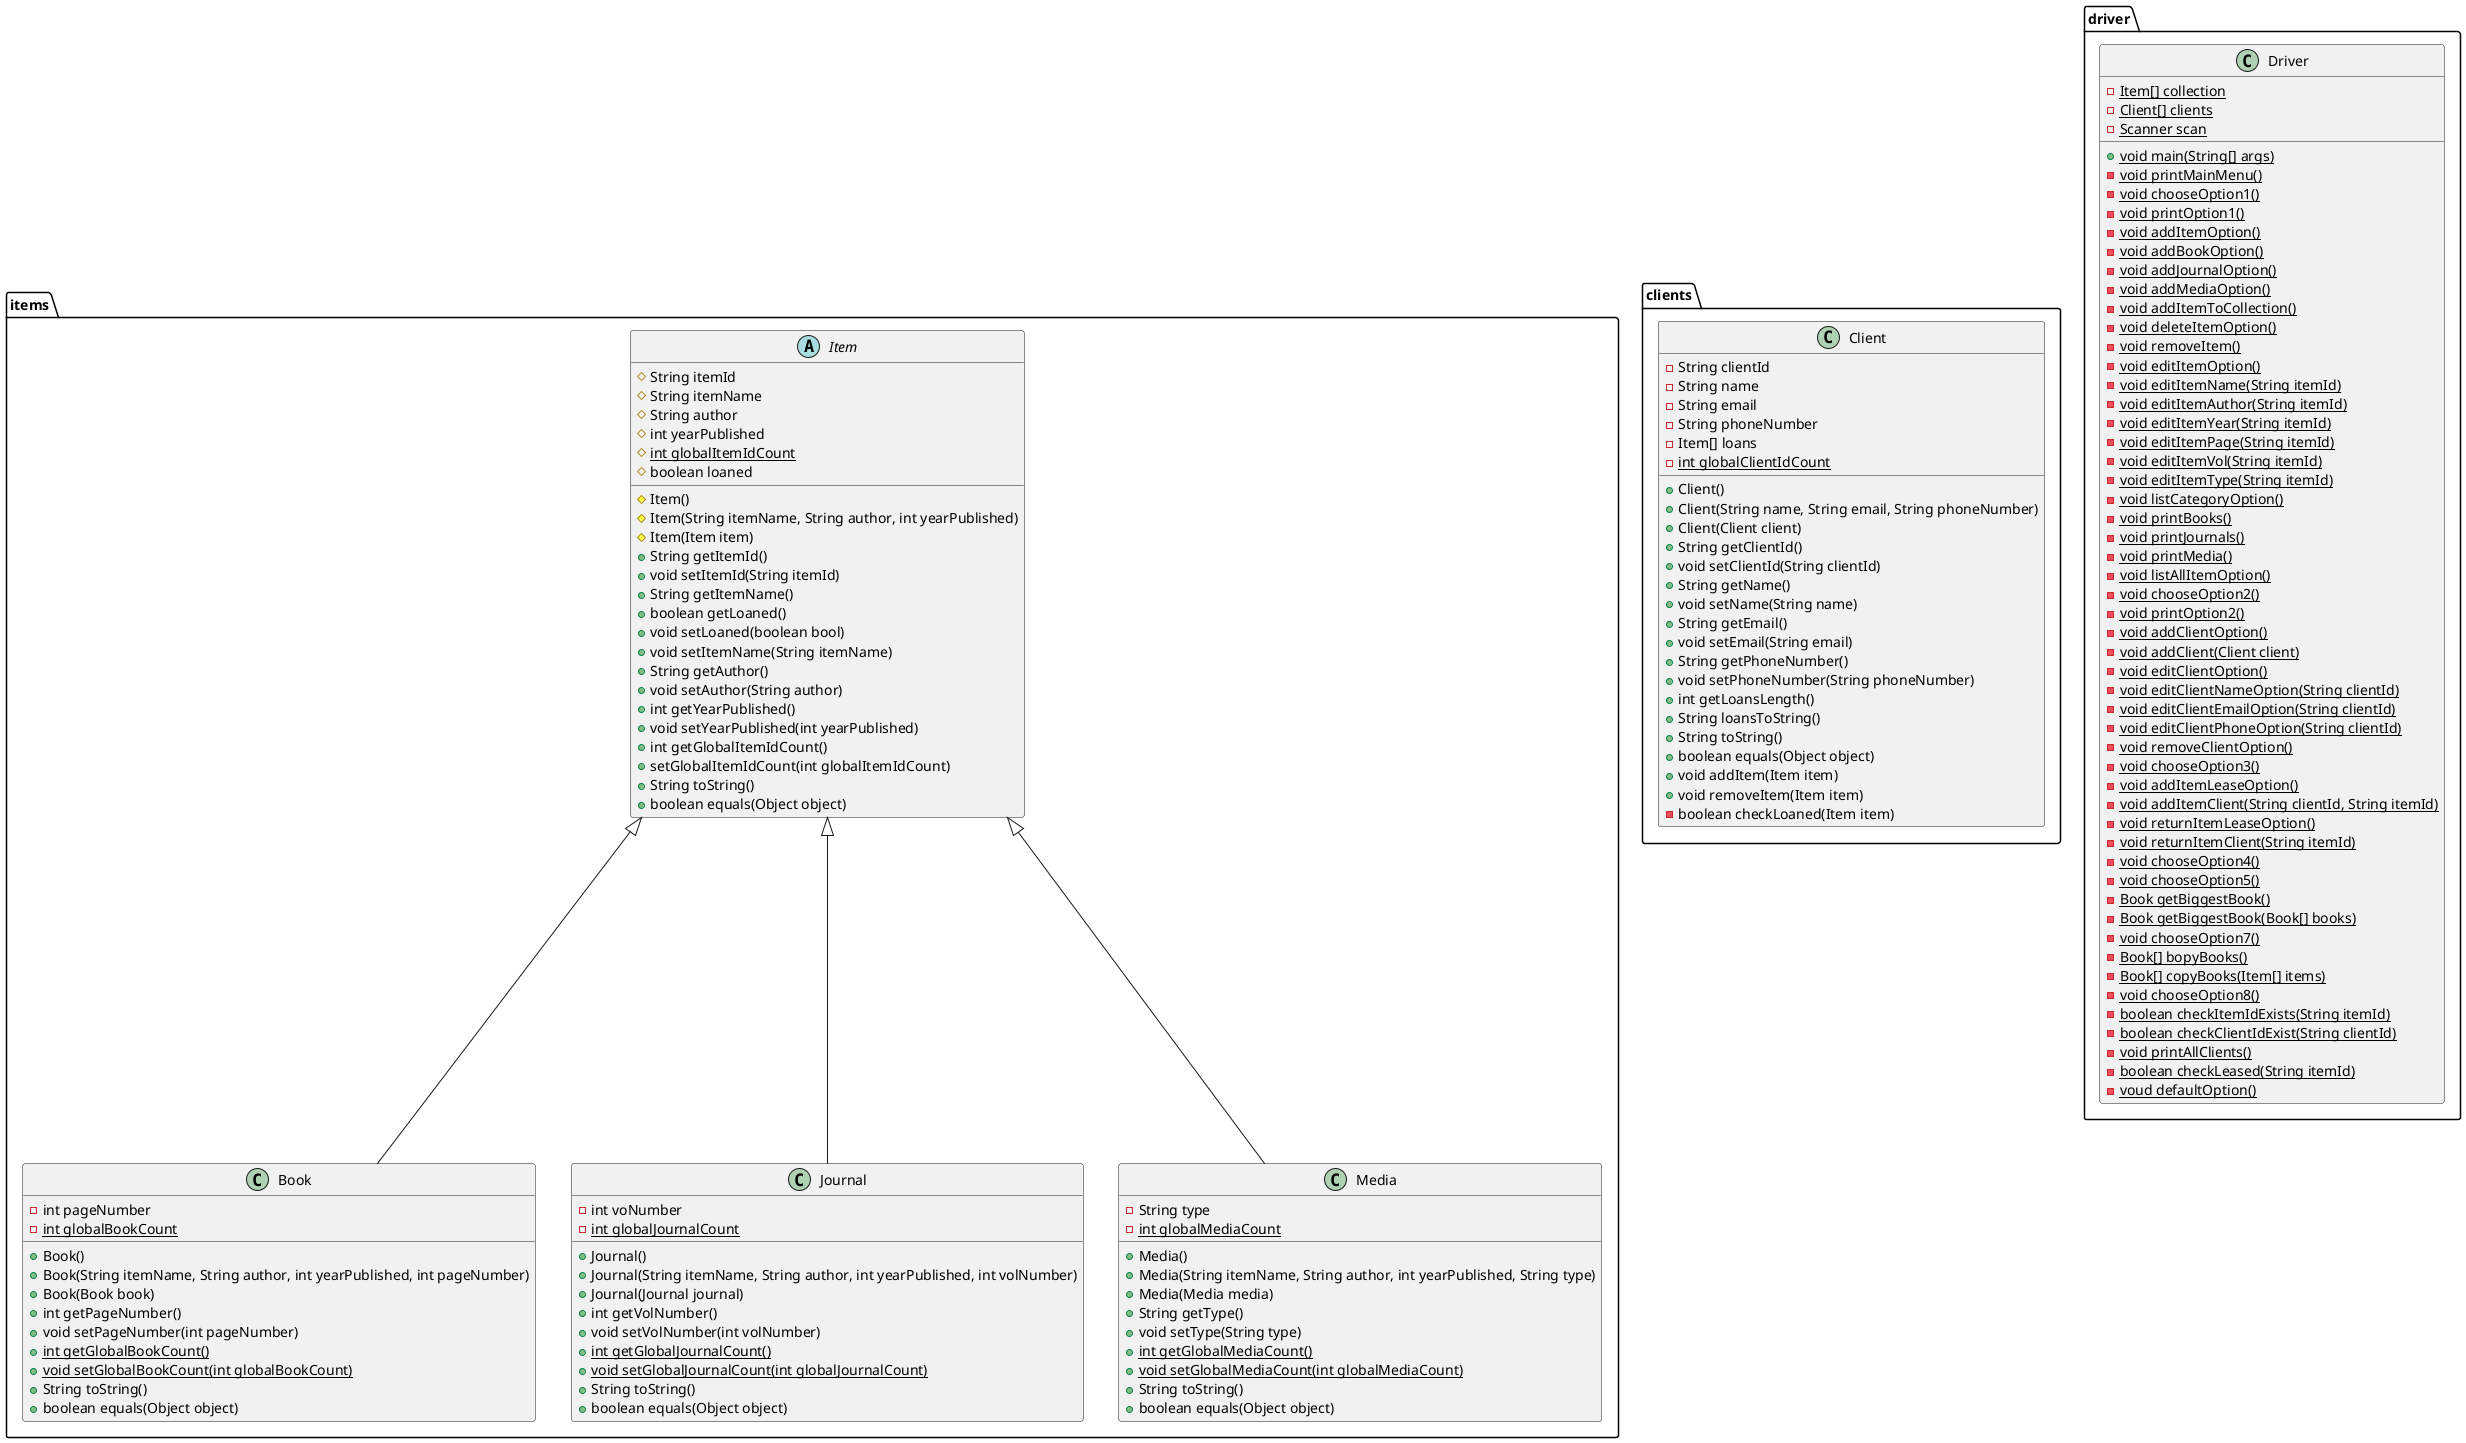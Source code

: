 @startuml UML
package items {
abstract Item {
    #String itemId
    #String itemName
    #String author
    #int yearPublished
    {static} #int globalItemIdCount
    #boolean loaned

    #Item()
    #Item(String itemName, String author, int yearPublished)
    #Item(Item item)
    +String getItemId()
    +void setItemId(String itemId)
    +String getItemName()
    +boolean getLoaned()
    +void setLoaned(boolean bool)
    +void setItemName(String itemName)
    +String getAuthor()
    +void setAuthor(String author)
    +int getYearPublished()
    +void setYearPublished(int yearPublished)
    +int getGlobalItemIdCount()
    +setGlobalItemIdCount(int globalItemIdCount)
    +String toString()
    +boolean equals(Object object)
}

Class Book {
    -int pageNumber
    {static} -int globalBookCount
    +Book()
    +Book(String itemName, String author, int yearPublished, int pageNumber)
    +Book(Book book)
    +int getPageNumber()
    +void setPageNumber(int pageNumber)
    {static} +int getGlobalBookCount()
    {static} +void setGlobalBookCount(int globalBookCount)
    +String toString()
    +boolean equals(Object object)
}

Class Journal {
    -int voNumber
    {static} -int globalJournalCount
    +Journal()
    +Journal(String itemName, String author, int yearPublished, int volNumber)
    +Journal(Journal journal)
    +int getVolNumber()
    +void setVolNumber(int volNumber)
    {static} +int getGlobalJournalCount()
    {static} +void setGlobalJournalCount(int globalJournalCount)
    +String toString()
    +boolean equals(Object object)
}

Class Media {
    -String type
    {static} -int globalMediaCount
    +Media()
    +Media(String itemName, String author, int yearPublished, String type)
    +Media(Media media)
    +String getType()
    +void setType(String type)
    {static} +int getGlobalMediaCount()
    {static} +void setGlobalMediaCount(int globalMediaCount)
    +String toString()
    +boolean equals(Object object)

}
Item <|-- Book
Item <|-- Journal
Item <|-- Media
}

package clients {
    Class Client {
        -String clientId
        -String name
        -String email
        -String phoneNumber
        -Item[] loans
        {static} -int globalClientIdCount
        +Client()
        +Client(String name, String email, String phoneNumber)
        +Client(Client client)
        +String getClientId()
        +void setClientId(String clientId)
        +String getName()
        +void setName(String name)
        +String getEmail()
        +void setEmail(String email)
        +String getPhoneNumber()
        +void setPhoneNumber(String phoneNumber)
        +int getLoansLength()
        +String loansToString()
        +String toString()
        +boolean equals(Object object)
        +void addItem(Item item)
        +void removeItem(Item item)
        -boolean checkLoaned(Item item)
    }
}

package driver {
    Class Driver {
        {static} -Item[] collection
        {static} -Client[] clients
        {static} -Scanner scan
        {static} +void main(String[] args)
        {static} -void printMainMenu()
        {static} -void chooseOption1()
        {static} -void printOption1()
        {static} -void addItemOption()
        {static} -void addBookOption()
        {static} -void addJournalOption()
        {static} -void addMediaOption()
        {static} -void addItemToCollection()
        {static} -void deleteItemOption()
        {static} -void removeItem()
        {static} -void editItemOption()
        {static} -void editItemName(String itemId)
        {static} -void editItemAuthor(String itemId)
        {static} -void editItemYear(String itemId)
        {static} -void editItemPage(String itemId)
        {static} -void editItemVol(String itemId)
        {static} -void editItemType(String itemId)
        {static} -void listCategoryOption()
        {static} -void printBooks()
        {static} -void printJournals()
        {static} -void printMedia()
        {static} -void listAllItemOption()
        {static} -void chooseOption2()
        {static} -void printOption2()
        {static} -void addClientOption()
        {static} -void addClient(Client client)
        {static} -void editClientOption()
        {static} -void editClientNameOption(String clientId)
        {static} -void editClientEmailOption(String clientId)
        {static} -void editClientPhoneOption(String clientId)
        {static} -void removeClientOption()
        {static} -void chooseOption3()
        {static} -void addItemLeaseOption()
        {static} -void addItemClient(String clientId, String itemId)
        {static} -void returnItemLeaseOption()
        {static} -void returnItemClient(String itemId)
        {static} -void chooseOption4()
        {static} -void chooseOption5()
        {static} -Book getBiggestBook()
        {static} -Book getBiggestBook(Book[] books)
        {static} -void chooseOption7()
        {static} -Book[] bopyBooks()
        {static} -Book[] copyBooks(Item[] items)
        {static} -void chooseOption8()
        {static} -boolean checkItemIdExists(String itemId)
        {static} -boolean checkClientIdExist(String clientId)
        {static} -void printAllClients()
        {static} -boolean checkLeased(String itemId)
        {static} -voud defaultOption()
        




    }
}

@enduml